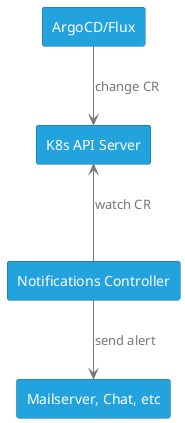 @startuml

!define CLOUDOGU_BLUE #23a3dd
!define CLOUDOGU_GRAY #878787
!define CLOUDOGU_GREEN #b8cd08
!define CLOUDOGU_TURQOUISE #67c1be

!define COLOR_ABOVE_TRANSPARENT_BACKGROUND #777

skinparam backgroundcolor TRANSPARENT
skinparam DefaultFontColor COLOR_ABOVE_TRANSPARENT_BACKGROUND
skinparam sequenceArrowColor COLOR_ABOVE_TRANSPARENT_BACKGROUND

rectangle "ArgoCD/Flux" as argocd

together {
    rectangle "K8s API Server" as k8s
    rectangle "Notifications Controller" as controller
    rectangle "Mailserver, Chat, etc" as msg
}

argocd --> k8s : change CR
k8s <-- controller: watch CR\n
controller --> msg : send alert



skinparam rectangle {
    BackgroundColor CLOUDOGU_BLUE
    BorderColor #16688d
    FontColor WHITE
    backgroundColor<<node>> WHITE
    FontColor<<node>> CLOUDOGU_BLUE
}
@enduml

